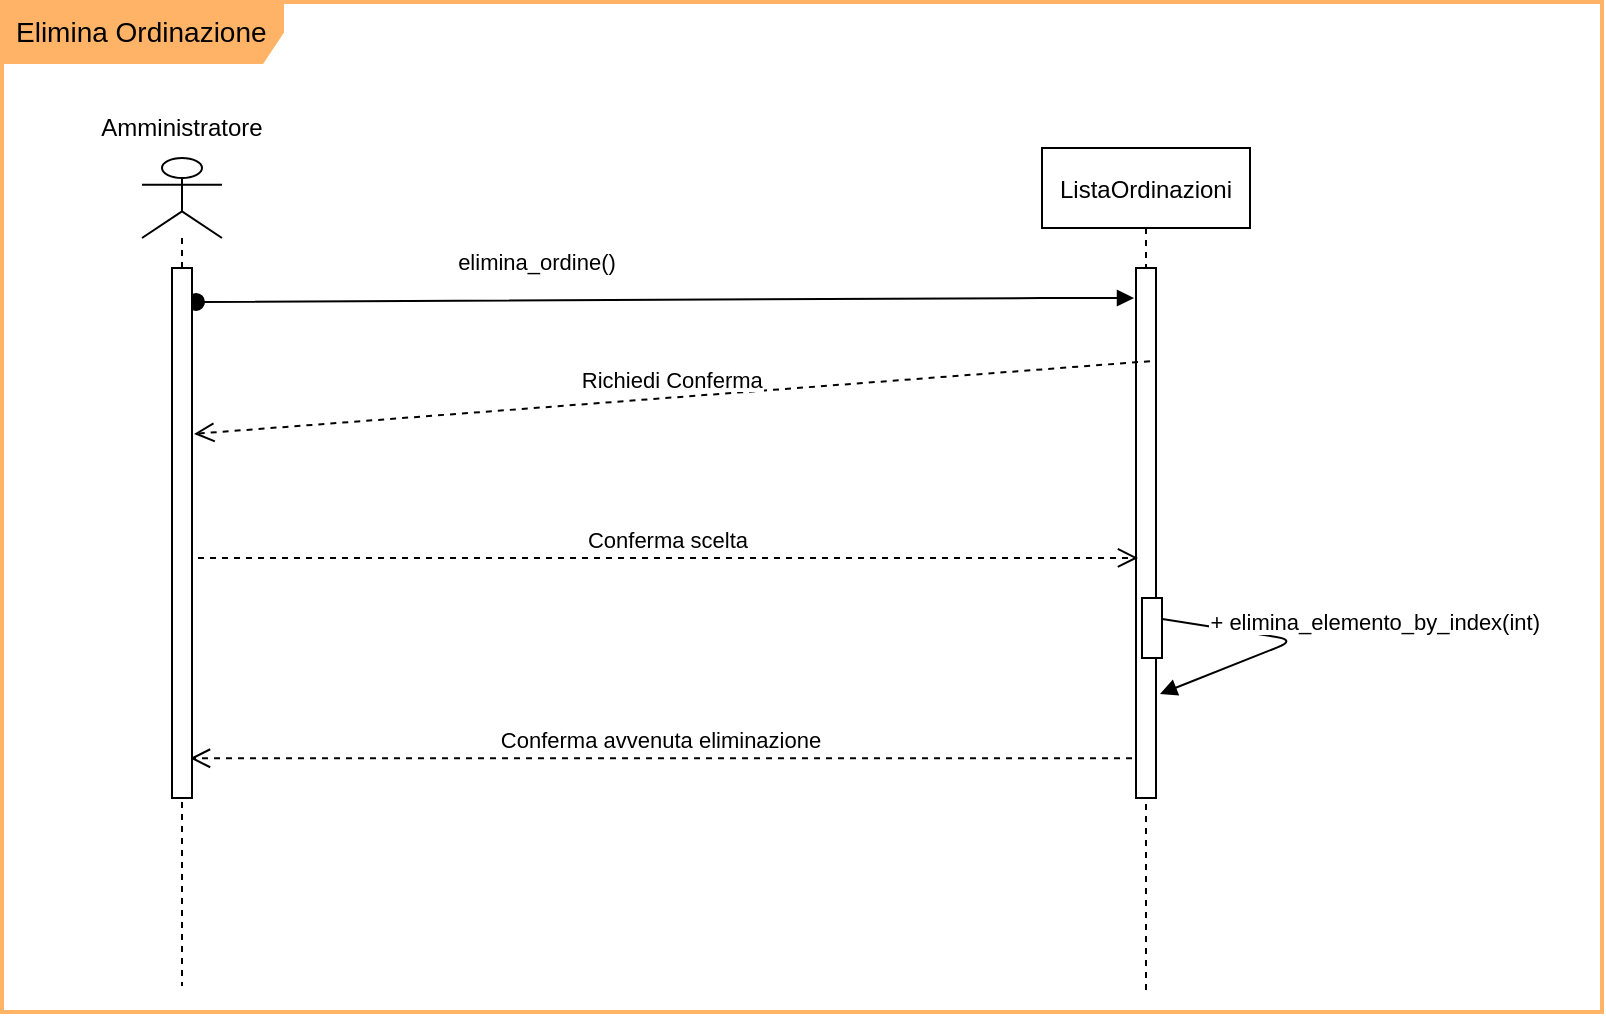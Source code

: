 <mxfile version="18.1.2" type="google"><diagram id="kgpKYQtTHZ0yAKxKKP6v" name="Page-1"><mxGraphModel grid="0" page="0" gridSize="10" guides="1" tooltips="1" connect="1" arrows="1" fold="1" pageScale="1" pageWidth="850" pageHeight="1100" math="0" shadow="0"><root><mxCell id="0"/><mxCell id="1" parent="0"/><mxCell id="1EOXBzdNIXnzQLtJUeIz-7" value="" style="shape=umlLifeline;participant=umlActor;perimeter=lifelinePerimeter;whiteSpace=wrap;html=1;container=1;collapsible=0;recursiveResize=0;verticalAlign=top;spacingTop=36;outlineConnect=0;" vertex="1" parent="1"><mxGeometry x="30" y="90" width="40" height="414" as="geometry"/></mxCell><mxCell id="1EOXBzdNIXnzQLtJUeIz-10" value="elimina_ordine()" style="html=1;verticalAlign=bottom;startArrow=oval;startFill=1;endArrow=block;startSize=8;exitX=1.2;exitY=0.064;exitDx=0;exitDy=0;exitPerimeter=0;" edge="1" parent="1" source="1EOXBzdNIXnzQLtJUeIz-28"><mxGeometry x="-0.28" y="10" width="60" relative="1" as="geometry"><mxPoint x="130" y="170" as="sourcePoint"/><mxPoint x="526" y="160" as="targetPoint"/><Array as="points"><mxPoint x="490" y="160"/></Array><mxPoint x="1" as="offset"/></mxGeometry></mxCell><mxCell id="1EOXBzdNIXnzQLtJUeIz-15" value="ListaOrdinazioni" style="shape=umlLifeline;perimeter=lifelinePerimeter;container=1;collapsible=0;recursiveResize=0;rounded=0;shadow=0;strokeWidth=1;" vertex="1" parent="1"><mxGeometry x="480" y="85" width="104" height="423" as="geometry"/></mxCell><mxCell id="1EOXBzdNIXnzQLtJUeIz-16" value="" style="points=[];perimeter=orthogonalPerimeter;rounded=0;shadow=0;strokeWidth=1;" vertex="1" parent="1"><mxGeometry x="527" y="145" width="10" height="265" as="geometry"/></mxCell><mxCell id="1EOXBzdNIXnzQLtJUeIz-22" value="+ elimina_elemento_by_index(int)" style="verticalAlign=bottom;endArrow=block;shadow=0;strokeWidth=1;entryX=1.5;entryY=0.744;entryDx=0;entryDy=0;entryPerimeter=0;exitX=1;exitY=0.633;exitDx=0;exitDy=0;exitPerimeter=0;" edge="1" parent="1"><mxGeometry x="-0.016" y="40" relative="1" as="geometry"><mxPoint x="537" y="320" as="sourcePoint"/><mxPoint x="539" y="357.97" as="targetPoint"/><Array as="points"><mxPoint x="607" y="331.01"/></Array><mxPoint x="25" y="-37" as="offset"/></mxGeometry></mxCell><mxCell id="1EOXBzdNIXnzQLtJUeIz-23" value="" style="points=[];perimeter=orthogonalPerimeter;rounded=0;shadow=0;strokeWidth=1;" vertex="1" parent="1"><mxGeometry x="530" y="310" width="10" height="30" as="geometry"/></mxCell><mxCell id="1EOXBzdNIXnzQLtJUeIz-25" value="Richiedi Conferma" style="verticalAlign=bottom;endArrow=open;dashed=1;endSize=8;shadow=0;strokeWidth=1;exitX=0.519;exitY=0.252;exitDx=0;exitDy=0;exitPerimeter=0;entryX=1.1;entryY=0.313;entryDx=0;entryDy=0;entryPerimeter=0;" edge="1" parent="1" source="1EOXBzdNIXnzQLtJUeIz-15" target="1EOXBzdNIXnzQLtJUeIz-28"><mxGeometry relative="1" as="geometry"><mxPoint x="50" y="230" as="targetPoint"/><mxPoint x="270" y="230.5" as="sourcePoint"/></mxGeometry></mxCell><mxCell id="1EOXBzdNIXnzQLtJUeIz-26" value="Conferma scelta" style="verticalAlign=bottom;endArrow=open;dashed=1;endSize=8;shadow=0;strokeWidth=1;entryX=0.1;entryY=0.547;entryDx=0;entryDy=0;entryPerimeter=0;exitX=1.3;exitY=0.547;exitDx=0;exitDy=0;exitPerimeter=0;" edge="1" parent="1" source="1EOXBzdNIXnzQLtJUeIz-28" target="1EOXBzdNIXnzQLtJUeIz-16"><mxGeometry relative="1" as="geometry"><mxPoint x="510" y="290" as="targetPoint"/><mxPoint x="250" y="290" as="sourcePoint"/></mxGeometry></mxCell><mxCell id="1EOXBzdNIXnzQLtJUeIz-27" value="Conferma avvenuta eliminazione" style="verticalAlign=bottom;endArrow=open;dashed=1;endSize=8;shadow=0;strokeWidth=1;exitX=-0.2;exitY=0.925;exitDx=0;exitDy=0;exitPerimeter=0;entryX=0.9;entryY=0.925;entryDx=0;entryDy=0;entryPerimeter=0;" edge="1" parent="1" source="1EOXBzdNIXnzQLtJUeIz-16" target="1EOXBzdNIXnzQLtJUeIz-28"><mxGeometry relative="1" as="geometry"><mxPoint x="110" y="390" as="targetPoint"/><mxPoint x="330" y="390.5" as="sourcePoint"/></mxGeometry></mxCell><mxCell id="1EOXBzdNIXnzQLtJUeIz-28" value="" style="points=[];perimeter=orthogonalPerimeter;rounded=0;shadow=0;strokeWidth=1;" vertex="1" parent="1"><mxGeometry x="45" y="145" width="10" height="265" as="geometry"/></mxCell><mxCell id="1EOXBzdNIXnzQLtJUeIz-8" value="&lt;div&gt;Amministratore&lt;/div&gt;" style="text;html=1;strokeColor=none;fillColor=none;align=center;verticalAlign=middle;whiteSpace=wrap;rounded=0;" vertex="1" parent="1"><mxGeometry x="30" y="65" width="40" height="20" as="geometry"/></mxCell><mxCell id="PjWFqKIBRBDAShIbKkyT-1" value="&lt;font style=&quot;font-size: 14px&quot;&gt;Elimina Ordinazione&lt;/font&gt;" style="shape=umlFrame;whiteSpace=wrap;html=1;width=140;height=30;boundedLbl=1;verticalAlign=middle;align=left;spacingLeft=5;fillColor=#FFB366;strokeColor=#FFB366;strokeWidth=2;" vertex="1" parent="1"><mxGeometry x="-40" y="12" width="800" height="505" as="geometry"/></mxCell></root></mxGraphModel></diagram></mxfile>